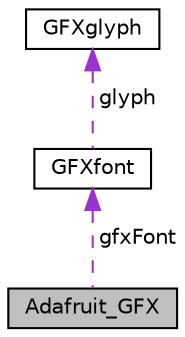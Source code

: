 digraph "Adafruit_GFX"
{
  edge [fontname="Helvetica",fontsize="10",labelfontname="Helvetica",labelfontsize="10"];
  node [fontname="Helvetica",fontsize="10",shape=record];
  Node6 [label="Adafruit_GFX",height=0.2,width=0.4,color="black", fillcolor="grey75", style="filled", fontcolor="black"];
  Node7 -> Node6 [dir="back",color="darkorchid3",fontsize="10",style="dashed",label=" gfxFont" ,fontname="Helvetica"];
  Node7 [label="GFXfont",height=0.2,width=0.4,color="black", fillcolor="white", style="filled",URL="$struct_g_f_xfont.html"];
  Node8 -> Node7 [dir="back",color="darkorchid3",fontsize="10",style="dashed",label=" glyph" ,fontname="Helvetica"];
  Node8 [label="GFXglyph",height=0.2,width=0.4,color="black", fillcolor="white", style="filled",URL="$struct_g_f_xglyph.html"];
}
